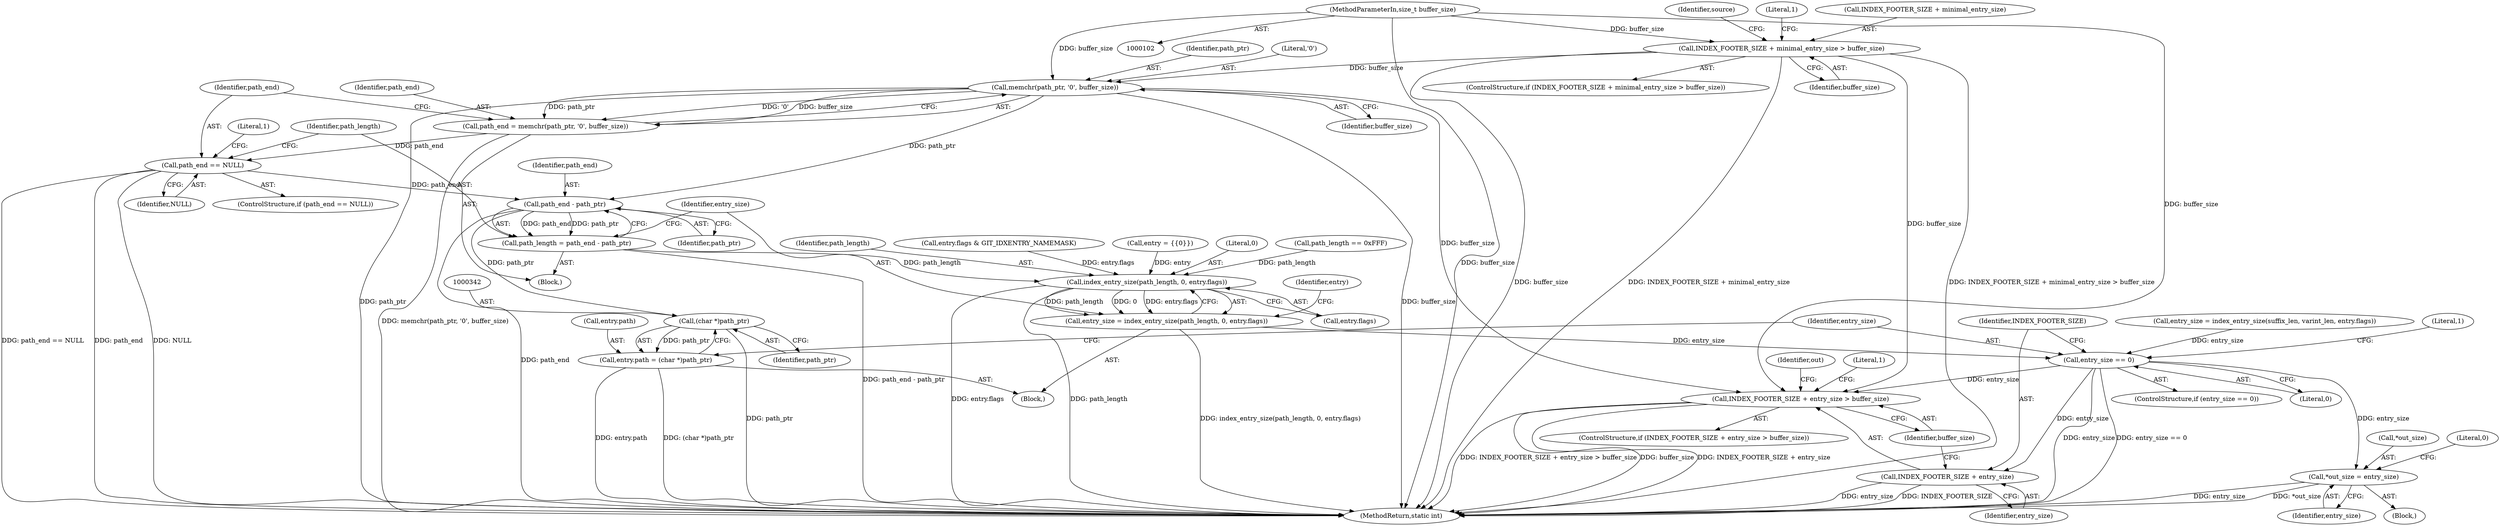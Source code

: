 digraph "0_libgit2_3207ddb0103543da8ad2139ec6539f590f9900c1@API" {
"1000313" [label="(Call,memchr(path_ptr, '\0', buffer_size))"];
"1000130" [label="(Call,INDEX_FOOTER_SIZE + minimal_entry_size > buffer_size)"];
"1000107" [label="(MethodParameterIn,size_t buffer_size)"];
"1000311" [label="(Call,path_end = memchr(path_ptr, '\0', buffer_size))"];
"1000318" [label="(Call,path_end == NULL)"];
"1000326" [label="(Call,path_end - path_ptr)"];
"1000324" [label="(Call,path_length = path_end - path_ptr)"];
"1000331" [label="(Call,index_entry_size(path_length, 0, entry.flags))"];
"1000329" [label="(Call,entry_size = index_entry_size(path_length, 0, entry.flags))"];
"1000426" [label="(Call,entry_size == 0)"];
"1000433" [label="(Call,INDEX_FOOTER_SIZE + entry_size > buffer_size)"];
"1000434" [label="(Call,INDEX_FOOTER_SIZE + entry_size)"];
"1000457" [label="(Call,*out_size = entry_size)"];
"1000341" [label="(Call,(char *)path_ptr)"];
"1000337" [label="(Call,entry.path = (char *)path_ptr)"];
"1000341" [label="(Call,(char *)path_ptr)"];
"1000312" [label="(Identifier,path_end)"];
"1000109" [label="(Block,)"];
"1000339" [label="(Identifier,entry)"];
"1000329" [label="(Call,entry_size = index_entry_size(path_length, 0, entry.flags))"];
"1000412" [label="(Call,entry_size = index_entry_size(suffix_len, varint_len, entry.flags))"];
"1000327" [label="(Identifier,path_end)"];
"1000332" [label="(Identifier,path_length)"];
"1000457" [label="(Call,*out_size = entry_size)"];
"1000313" [label="(Call,memchr(path_ptr, '\0', buffer_size))"];
"1000328" [label="(Identifier,path_ptr)"];
"1000331" [label="(Call,index_entry_size(path_length, 0, entry.flags))"];
"1000334" [label="(Call,entry.flags)"];
"1000300" [label="(Call,entry.flags & GIT_IDXENTRY_NAMEMASK)"];
"1000134" [label="(Identifier,buffer_size)"];
"1000130" [label="(Call,INDEX_FOOTER_SIZE + minimal_entry_size > buffer_size)"];
"1000318" [label="(Call,path_end == NULL)"];
"1000316" [label="(Identifier,buffer_size)"];
"1000444" [label="(Identifier,out)"];
"1000137" [label="(Literal,1)"];
"1000319" [label="(Identifier,path_end)"];
"1000427" [label="(Identifier,entry_size)"];
"1000440" [label="(Literal,1)"];
"1000314" [label="(Identifier,path_ptr)"];
"1000463" [label="(MethodReturn,static int)"];
"1000324" [label="(Call,path_length = path_end - path_ptr)"];
"1000460" [label="(Identifier,entry_size)"];
"1000323" [label="(Literal,1)"];
"1000325" [label="(Identifier,path_length)"];
"1000297" [label="(Block,)"];
"1000131" [label="(Call,INDEX_FOOTER_SIZE + minimal_entry_size)"];
"1000309" [label="(Block,)"];
"1000315" [label="(Literal,'\0')"];
"1000129" [label="(ControlStructure,if (INDEX_FOOTER_SIZE + minimal_entry_size > buffer_size))"];
"1000338" [label="(Call,entry.path)"];
"1000337" [label="(Call,entry.path = (char *)path_ptr)"];
"1000437" [label="(Identifier,buffer_size)"];
"1000458" [label="(Call,*out_size)"];
"1000107" [label="(MethodParameterIn,size_t buffer_size)"];
"1000434" [label="(Call,INDEX_FOOTER_SIZE + entry_size)"];
"1000433" [label="(Call,INDEX_FOOTER_SIZE + entry_size > buffer_size)"];
"1000115" [label="(Call,entry = {{0}})"];
"1000333" [label="(Literal,0)"];
"1000431" [label="(Literal,1)"];
"1000426" [label="(Call,entry_size == 0)"];
"1000306" [label="(Call,path_length == 0xFFF)"];
"1000435" [label="(Identifier,INDEX_FOOTER_SIZE)"];
"1000140" [label="(Identifier,source)"];
"1000320" [label="(Identifier,NULL)"];
"1000462" [label="(Literal,0)"];
"1000425" [label="(ControlStructure,if (entry_size == 0))"];
"1000317" [label="(ControlStructure,if (path_end == NULL))"];
"1000432" [label="(ControlStructure,if (INDEX_FOOTER_SIZE + entry_size > buffer_size))"];
"1000330" [label="(Identifier,entry_size)"];
"1000428" [label="(Literal,0)"];
"1000311" [label="(Call,path_end = memchr(path_ptr, '\0', buffer_size))"];
"1000436" [label="(Identifier,entry_size)"];
"1000326" [label="(Call,path_end - path_ptr)"];
"1000343" [label="(Identifier,path_ptr)"];
"1000313" -> "1000311"  [label="AST: "];
"1000313" -> "1000316"  [label="CFG: "];
"1000314" -> "1000313"  [label="AST: "];
"1000315" -> "1000313"  [label="AST: "];
"1000316" -> "1000313"  [label="AST: "];
"1000311" -> "1000313"  [label="CFG: "];
"1000313" -> "1000463"  [label="DDG: buffer_size"];
"1000313" -> "1000463"  [label="DDG: path_ptr"];
"1000313" -> "1000311"  [label="DDG: path_ptr"];
"1000313" -> "1000311"  [label="DDG: '\0'"];
"1000313" -> "1000311"  [label="DDG: buffer_size"];
"1000130" -> "1000313"  [label="DDG: buffer_size"];
"1000107" -> "1000313"  [label="DDG: buffer_size"];
"1000313" -> "1000326"  [label="DDG: path_ptr"];
"1000313" -> "1000433"  [label="DDG: buffer_size"];
"1000130" -> "1000129"  [label="AST: "];
"1000130" -> "1000134"  [label="CFG: "];
"1000131" -> "1000130"  [label="AST: "];
"1000134" -> "1000130"  [label="AST: "];
"1000137" -> "1000130"  [label="CFG: "];
"1000140" -> "1000130"  [label="CFG: "];
"1000130" -> "1000463"  [label="DDG: INDEX_FOOTER_SIZE + minimal_entry_size > buffer_size"];
"1000130" -> "1000463"  [label="DDG: buffer_size"];
"1000130" -> "1000463"  [label="DDG: INDEX_FOOTER_SIZE + minimal_entry_size"];
"1000107" -> "1000130"  [label="DDG: buffer_size"];
"1000130" -> "1000433"  [label="DDG: buffer_size"];
"1000107" -> "1000102"  [label="AST: "];
"1000107" -> "1000463"  [label="DDG: buffer_size"];
"1000107" -> "1000433"  [label="DDG: buffer_size"];
"1000311" -> "1000309"  [label="AST: "];
"1000312" -> "1000311"  [label="AST: "];
"1000319" -> "1000311"  [label="CFG: "];
"1000311" -> "1000463"  [label="DDG: memchr(path_ptr, '\0', buffer_size)"];
"1000311" -> "1000318"  [label="DDG: path_end"];
"1000318" -> "1000317"  [label="AST: "];
"1000318" -> "1000320"  [label="CFG: "];
"1000319" -> "1000318"  [label="AST: "];
"1000320" -> "1000318"  [label="AST: "];
"1000323" -> "1000318"  [label="CFG: "];
"1000325" -> "1000318"  [label="CFG: "];
"1000318" -> "1000463"  [label="DDG: path_end == NULL"];
"1000318" -> "1000463"  [label="DDG: path_end"];
"1000318" -> "1000463"  [label="DDG: NULL"];
"1000318" -> "1000326"  [label="DDG: path_end"];
"1000326" -> "1000324"  [label="AST: "];
"1000326" -> "1000328"  [label="CFG: "];
"1000327" -> "1000326"  [label="AST: "];
"1000328" -> "1000326"  [label="AST: "];
"1000324" -> "1000326"  [label="CFG: "];
"1000326" -> "1000463"  [label="DDG: path_end"];
"1000326" -> "1000324"  [label="DDG: path_end"];
"1000326" -> "1000324"  [label="DDG: path_ptr"];
"1000326" -> "1000341"  [label="DDG: path_ptr"];
"1000324" -> "1000309"  [label="AST: "];
"1000325" -> "1000324"  [label="AST: "];
"1000330" -> "1000324"  [label="CFG: "];
"1000324" -> "1000463"  [label="DDG: path_end - path_ptr"];
"1000324" -> "1000331"  [label="DDG: path_length"];
"1000331" -> "1000329"  [label="AST: "];
"1000331" -> "1000334"  [label="CFG: "];
"1000332" -> "1000331"  [label="AST: "];
"1000333" -> "1000331"  [label="AST: "];
"1000334" -> "1000331"  [label="AST: "];
"1000329" -> "1000331"  [label="CFG: "];
"1000331" -> "1000463"  [label="DDG: entry.flags"];
"1000331" -> "1000463"  [label="DDG: path_length"];
"1000331" -> "1000329"  [label="DDG: path_length"];
"1000331" -> "1000329"  [label="DDG: 0"];
"1000331" -> "1000329"  [label="DDG: entry.flags"];
"1000306" -> "1000331"  [label="DDG: path_length"];
"1000300" -> "1000331"  [label="DDG: entry.flags"];
"1000115" -> "1000331"  [label="DDG: entry"];
"1000329" -> "1000297"  [label="AST: "];
"1000330" -> "1000329"  [label="AST: "];
"1000339" -> "1000329"  [label="CFG: "];
"1000329" -> "1000463"  [label="DDG: index_entry_size(path_length, 0, entry.flags)"];
"1000329" -> "1000426"  [label="DDG: entry_size"];
"1000426" -> "1000425"  [label="AST: "];
"1000426" -> "1000428"  [label="CFG: "];
"1000427" -> "1000426"  [label="AST: "];
"1000428" -> "1000426"  [label="AST: "];
"1000431" -> "1000426"  [label="CFG: "];
"1000435" -> "1000426"  [label="CFG: "];
"1000426" -> "1000463"  [label="DDG: entry_size"];
"1000426" -> "1000463"  [label="DDG: entry_size == 0"];
"1000412" -> "1000426"  [label="DDG: entry_size"];
"1000426" -> "1000433"  [label="DDG: entry_size"];
"1000426" -> "1000434"  [label="DDG: entry_size"];
"1000426" -> "1000457"  [label="DDG: entry_size"];
"1000433" -> "1000432"  [label="AST: "];
"1000433" -> "1000437"  [label="CFG: "];
"1000434" -> "1000433"  [label="AST: "];
"1000437" -> "1000433"  [label="AST: "];
"1000440" -> "1000433"  [label="CFG: "];
"1000444" -> "1000433"  [label="CFG: "];
"1000433" -> "1000463"  [label="DDG: buffer_size"];
"1000433" -> "1000463"  [label="DDG: INDEX_FOOTER_SIZE + entry_size"];
"1000433" -> "1000463"  [label="DDG: INDEX_FOOTER_SIZE + entry_size > buffer_size"];
"1000434" -> "1000436"  [label="CFG: "];
"1000435" -> "1000434"  [label="AST: "];
"1000436" -> "1000434"  [label="AST: "];
"1000437" -> "1000434"  [label="CFG: "];
"1000434" -> "1000463"  [label="DDG: entry_size"];
"1000434" -> "1000463"  [label="DDG: INDEX_FOOTER_SIZE"];
"1000457" -> "1000109"  [label="AST: "];
"1000457" -> "1000460"  [label="CFG: "];
"1000458" -> "1000457"  [label="AST: "];
"1000460" -> "1000457"  [label="AST: "];
"1000462" -> "1000457"  [label="CFG: "];
"1000457" -> "1000463"  [label="DDG: entry_size"];
"1000457" -> "1000463"  [label="DDG: *out_size"];
"1000341" -> "1000337"  [label="AST: "];
"1000341" -> "1000343"  [label="CFG: "];
"1000342" -> "1000341"  [label="AST: "];
"1000343" -> "1000341"  [label="AST: "];
"1000337" -> "1000341"  [label="CFG: "];
"1000341" -> "1000463"  [label="DDG: path_ptr"];
"1000341" -> "1000337"  [label="DDG: path_ptr"];
"1000337" -> "1000297"  [label="AST: "];
"1000338" -> "1000337"  [label="AST: "];
"1000427" -> "1000337"  [label="CFG: "];
"1000337" -> "1000463"  [label="DDG: entry.path"];
"1000337" -> "1000463"  [label="DDG: (char *)path_ptr"];
}
